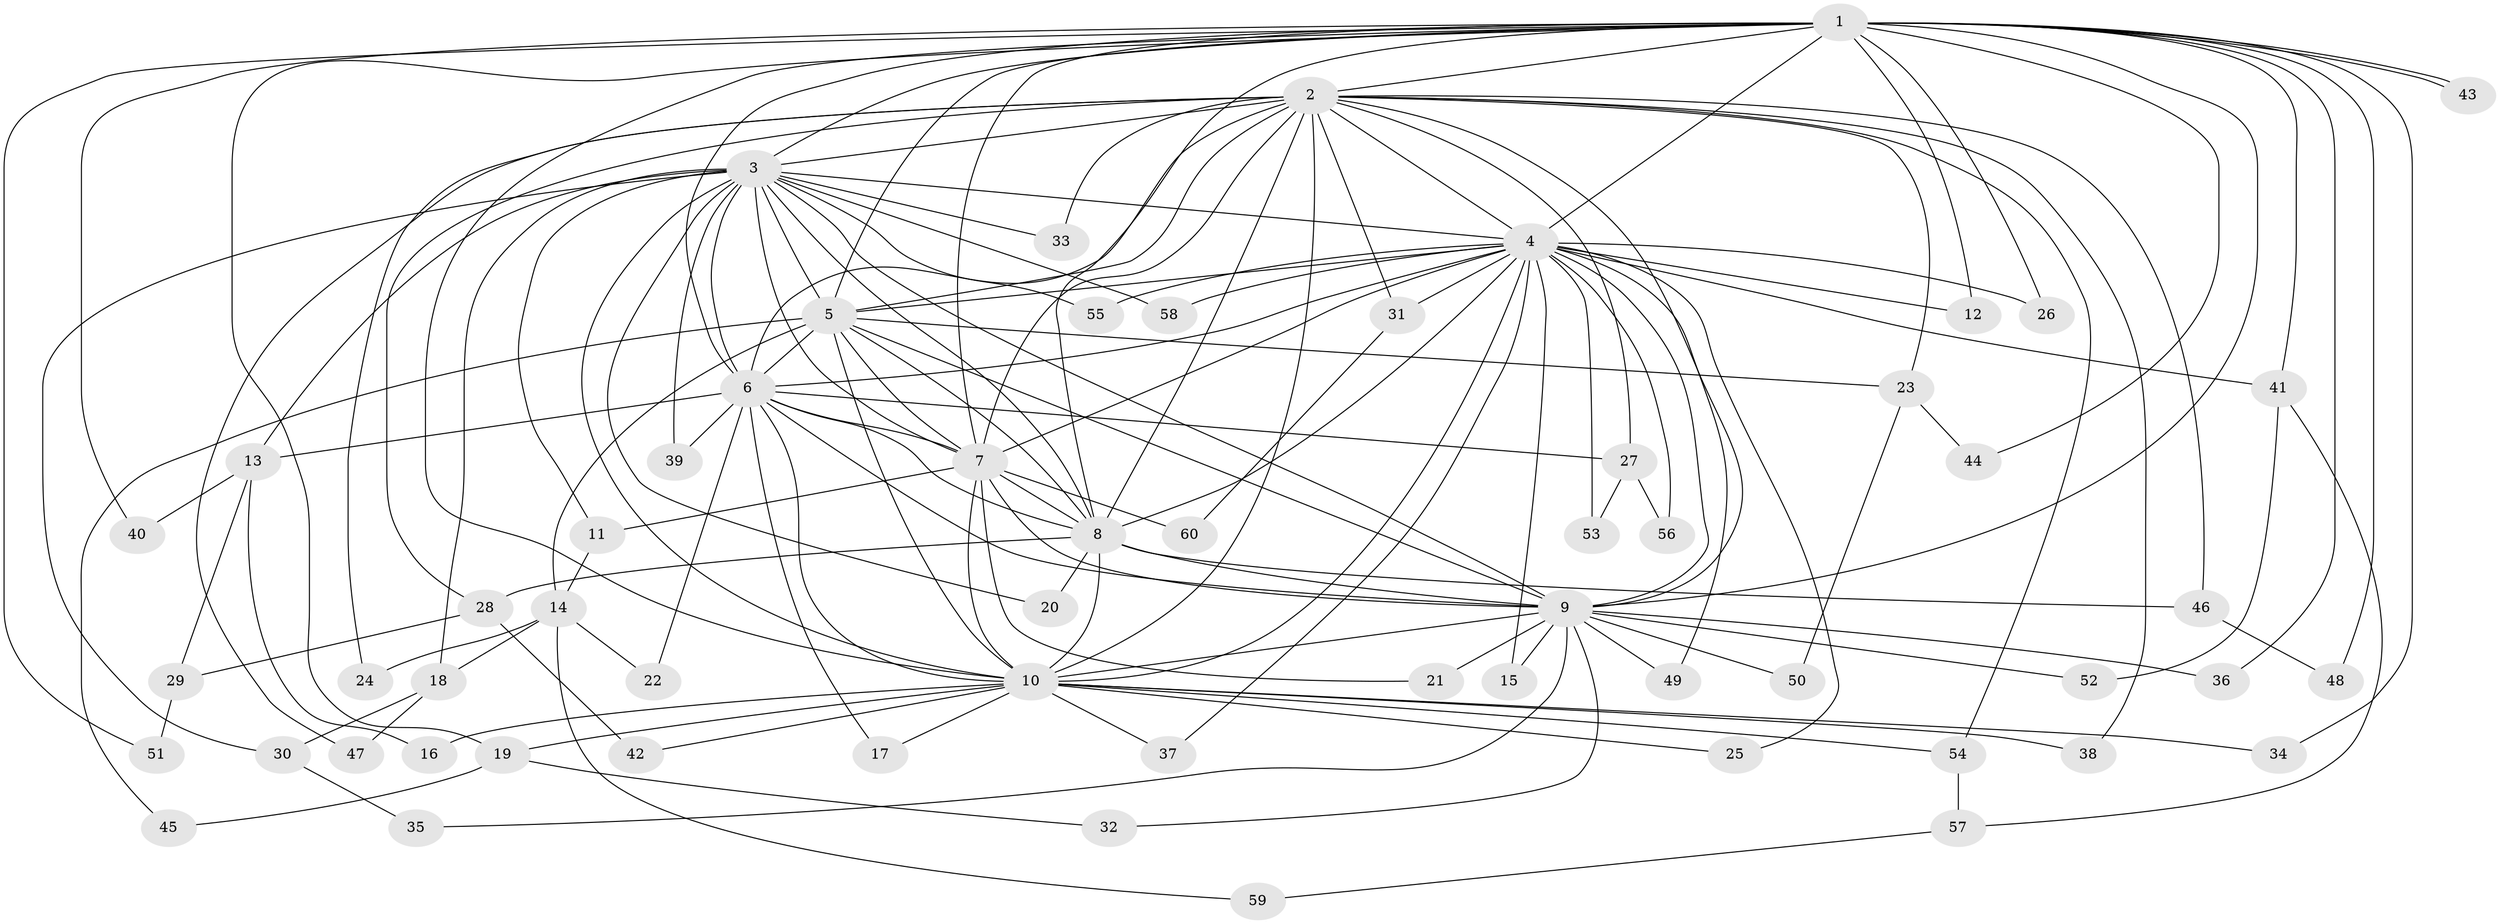 // Generated by graph-tools (version 1.1) at 2025/14/03/09/25 04:14:02]
// undirected, 60 vertices, 145 edges
graph export_dot {
graph [start="1"]
  node [color=gray90,style=filled];
  1;
  2;
  3;
  4;
  5;
  6;
  7;
  8;
  9;
  10;
  11;
  12;
  13;
  14;
  15;
  16;
  17;
  18;
  19;
  20;
  21;
  22;
  23;
  24;
  25;
  26;
  27;
  28;
  29;
  30;
  31;
  32;
  33;
  34;
  35;
  36;
  37;
  38;
  39;
  40;
  41;
  42;
  43;
  44;
  45;
  46;
  47;
  48;
  49;
  50;
  51;
  52;
  53;
  54;
  55;
  56;
  57;
  58;
  59;
  60;
  1 -- 2;
  1 -- 3;
  1 -- 4;
  1 -- 5;
  1 -- 6;
  1 -- 7;
  1 -- 8;
  1 -- 9;
  1 -- 10;
  1 -- 12;
  1 -- 19;
  1 -- 26;
  1 -- 34;
  1 -- 36;
  1 -- 40;
  1 -- 41;
  1 -- 43;
  1 -- 43;
  1 -- 44;
  1 -- 48;
  1 -- 51;
  2 -- 3;
  2 -- 4;
  2 -- 5;
  2 -- 6;
  2 -- 7;
  2 -- 8;
  2 -- 9;
  2 -- 10;
  2 -- 23;
  2 -- 24;
  2 -- 27;
  2 -- 28;
  2 -- 31;
  2 -- 33;
  2 -- 38;
  2 -- 46;
  2 -- 47;
  2 -- 54;
  3 -- 4;
  3 -- 5;
  3 -- 6;
  3 -- 7;
  3 -- 8;
  3 -- 9;
  3 -- 10;
  3 -- 11;
  3 -- 13;
  3 -- 18;
  3 -- 20;
  3 -- 30;
  3 -- 33;
  3 -- 39;
  3 -- 55;
  3 -- 58;
  4 -- 5;
  4 -- 6;
  4 -- 7;
  4 -- 8;
  4 -- 9;
  4 -- 10;
  4 -- 12;
  4 -- 15;
  4 -- 25;
  4 -- 26;
  4 -- 31;
  4 -- 37;
  4 -- 41;
  4 -- 49;
  4 -- 53;
  4 -- 55;
  4 -- 56;
  4 -- 58;
  5 -- 6;
  5 -- 7;
  5 -- 8;
  5 -- 9;
  5 -- 10;
  5 -- 14;
  5 -- 23;
  5 -- 45;
  6 -- 7;
  6 -- 8;
  6 -- 9;
  6 -- 10;
  6 -- 13;
  6 -- 17;
  6 -- 22;
  6 -- 27;
  6 -- 39;
  7 -- 8;
  7 -- 9;
  7 -- 10;
  7 -- 11;
  7 -- 21;
  7 -- 60;
  8 -- 9;
  8 -- 10;
  8 -- 20;
  8 -- 28;
  8 -- 46;
  9 -- 10;
  9 -- 15;
  9 -- 21;
  9 -- 32;
  9 -- 35;
  9 -- 36;
  9 -- 49;
  9 -- 50;
  9 -- 52;
  10 -- 16;
  10 -- 17;
  10 -- 19;
  10 -- 25;
  10 -- 34;
  10 -- 37;
  10 -- 38;
  10 -- 42;
  10 -- 54;
  11 -- 14;
  13 -- 16;
  13 -- 29;
  13 -- 40;
  14 -- 18;
  14 -- 22;
  14 -- 24;
  14 -- 59;
  18 -- 30;
  18 -- 47;
  19 -- 32;
  19 -- 45;
  23 -- 44;
  23 -- 50;
  27 -- 53;
  27 -- 56;
  28 -- 29;
  28 -- 42;
  29 -- 51;
  30 -- 35;
  31 -- 60;
  41 -- 52;
  41 -- 57;
  46 -- 48;
  54 -- 57;
  57 -- 59;
}
